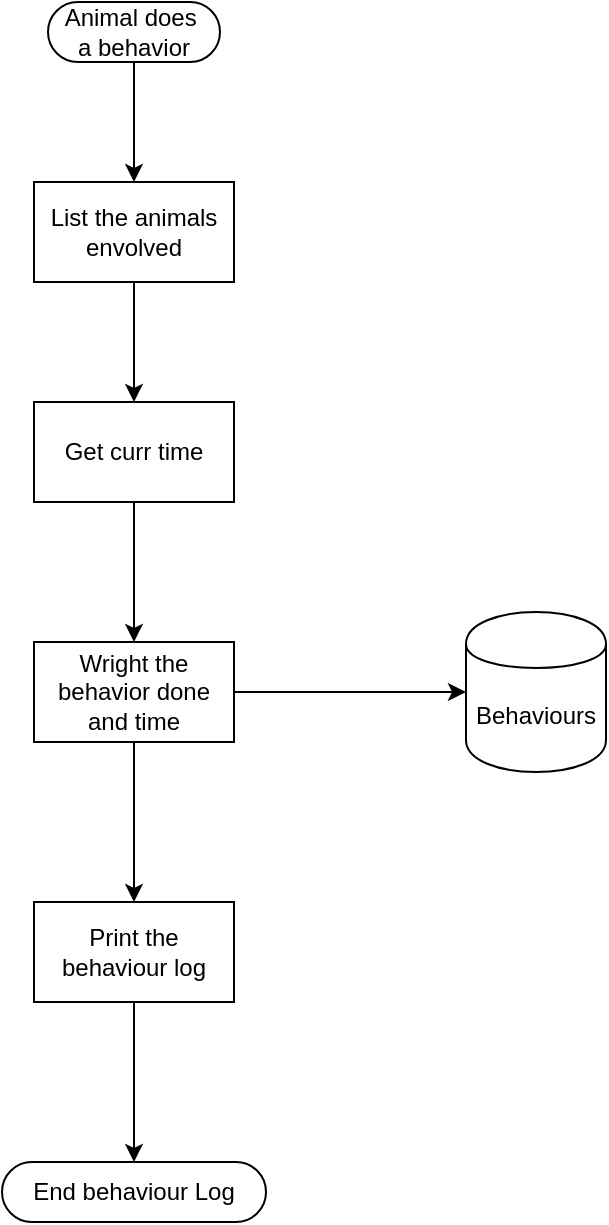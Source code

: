 <mxfile version="28.0.7">
  <diagram name="Página-1" id="TMDoCD8hCcpHIJEySzZF">
    <mxGraphModel dx="1026" dy="573" grid="1" gridSize="10" guides="1" tooltips="1" connect="1" arrows="1" fold="1" page="1" pageScale="1" pageWidth="827" pageHeight="1169" math="0" shadow="0">
      <root>
        <mxCell id="0" />
        <mxCell id="1" parent="0" />
        <mxCell id="UQOomTZAaCyZAPaUyG3R-46" style="edgeStyle=orthogonalEdgeStyle;rounded=0;orthogonalLoop=1;jettySize=auto;html=1;entryX=0.5;entryY=0.5;entryDx=0;entryDy=-15;entryPerimeter=0;" parent="1" edge="1">
          <mxGeometry relative="1" as="geometry">
            <mxPoint x="414" y="530" as="targetPoint" />
          </mxGeometry>
        </mxCell>
        <mxCell id="QcQdOetUA6qP5Ii0NC-2-26" style="edgeStyle=orthogonalEdgeStyle;rounded=0;orthogonalLoop=1;jettySize=auto;html=1;" edge="1" parent="1" target="QcQdOetUA6qP5Ii0NC-2-22">
          <mxGeometry relative="1" as="geometry">
            <mxPoint x="140" y="710" as="sourcePoint" />
          </mxGeometry>
        </mxCell>
        <mxCell id="QcQdOetUA6qP5Ii0NC-2-46" style="edgeStyle=orthogonalEdgeStyle;rounded=0;orthogonalLoop=1;jettySize=auto;html=1;" edge="1" parent="1" source="QcQdOetUA6qP5Ii0NC-2-44" target="QcQdOetUA6qP5Ii0NC-2-45">
          <mxGeometry relative="1" as="geometry" />
        </mxCell>
        <mxCell id="QcQdOetUA6qP5Ii0NC-2-44" value="&lt;div&gt;Animal does&amp;nbsp;&lt;/div&gt;&lt;div&gt;a behavior&lt;/div&gt;" style="html=1;dashed=0;whiteSpace=wrap;shape=mxgraph.dfd.start" vertex="1" parent="1">
          <mxGeometry x="371" y="50" width="86" height="30" as="geometry" />
        </mxCell>
        <mxCell id="QcQdOetUA6qP5Ii0NC-2-58" style="edgeStyle=orthogonalEdgeStyle;rounded=0;orthogonalLoop=1;jettySize=auto;html=1;entryX=0.5;entryY=0;entryDx=0;entryDy=0;" edge="1" parent="1" source="QcQdOetUA6qP5Ii0NC-2-45" target="QcQdOetUA6qP5Ii0NC-2-57">
          <mxGeometry relative="1" as="geometry" />
        </mxCell>
        <mxCell id="QcQdOetUA6qP5Ii0NC-2-45" value="List the animals envolved" style="html=1;dashed=0;whiteSpace=wrap;" vertex="1" parent="1">
          <mxGeometry x="364" y="140" width="100" height="50" as="geometry" />
        </mxCell>
        <mxCell id="QcQdOetUA6qP5Ii0NC-2-50" style="edgeStyle=orthogonalEdgeStyle;rounded=0;orthogonalLoop=1;jettySize=auto;html=1;" edge="1" parent="1" source="QcQdOetUA6qP5Ii0NC-2-47" target="QcQdOetUA6qP5Ii0NC-2-49">
          <mxGeometry relative="1" as="geometry" />
        </mxCell>
        <mxCell id="QcQdOetUA6qP5Ii0NC-2-56" style="edgeStyle=orthogonalEdgeStyle;rounded=0;orthogonalLoop=1;jettySize=auto;html=1;" edge="1" parent="1" source="QcQdOetUA6qP5Ii0NC-2-47" target="QcQdOetUA6qP5Ii0NC-2-55">
          <mxGeometry relative="1" as="geometry" />
        </mxCell>
        <mxCell id="QcQdOetUA6qP5Ii0NC-2-47" value="Wright the behavior done and time" style="html=1;dashed=0;whiteSpace=wrap;" vertex="1" parent="1">
          <mxGeometry x="364" y="370" width="100" height="50" as="geometry" />
        </mxCell>
        <mxCell id="QcQdOetUA6qP5Ii0NC-2-49" value="Behaviours" style="shape=cylinder;whiteSpace=wrap;html=1;boundedLbl=1;backgroundOutline=1;" vertex="1" parent="1">
          <mxGeometry x="580" y="355" width="70" height="80" as="geometry" />
        </mxCell>
        <mxCell id="QcQdOetUA6qP5Ii0NC-2-55" value="Print the behaviour log" style="html=1;dashed=0;whiteSpace=wrap;" vertex="1" parent="1">
          <mxGeometry x="364" y="500" width="100" height="50" as="geometry" />
        </mxCell>
        <mxCell id="QcQdOetUA6qP5Ii0NC-2-59" style="edgeStyle=orthogonalEdgeStyle;rounded=0;orthogonalLoop=1;jettySize=auto;html=1;" edge="1" parent="1" source="QcQdOetUA6qP5Ii0NC-2-57" target="QcQdOetUA6qP5Ii0NC-2-47">
          <mxGeometry relative="1" as="geometry" />
        </mxCell>
        <mxCell id="QcQdOetUA6qP5Ii0NC-2-57" value="Get curr time" style="html=1;dashed=0;whiteSpace=wrap;" vertex="1" parent="1">
          <mxGeometry x="364" y="250" width="100" height="50" as="geometry" />
        </mxCell>
        <mxCell id="QcQdOetUA6qP5Ii0NC-2-61" value="End behaviour Log" style="html=1;dashed=0;whiteSpace=wrap;shape=mxgraph.dfd.start" vertex="1" parent="1">
          <mxGeometry x="348" y="630" width="132" height="30" as="geometry" />
        </mxCell>
        <mxCell id="QcQdOetUA6qP5Ii0NC-2-62" style="edgeStyle=orthogonalEdgeStyle;rounded=0;orthogonalLoop=1;jettySize=auto;html=1;entryX=0.5;entryY=0.5;entryDx=0;entryDy=-15;entryPerimeter=0;" edge="1" parent="1" source="QcQdOetUA6qP5Ii0NC-2-55" target="QcQdOetUA6qP5Ii0NC-2-61">
          <mxGeometry relative="1" as="geometry" />
        </mxCell>
      </root>
    </mxGraphModel>
  </diagram>
</mxfile>
